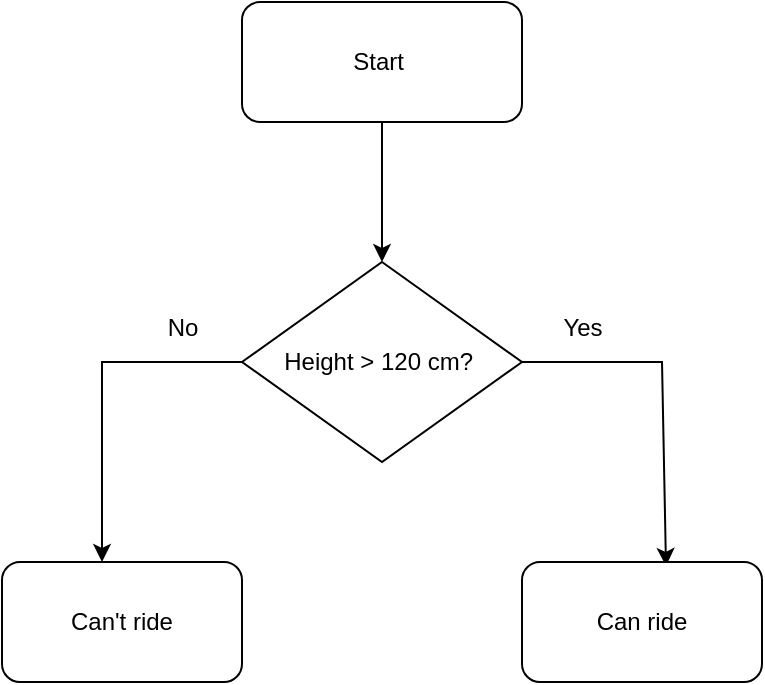 <mxfile version="23.1.1" type="github">
  <diagram name="Page-1" id="LkftjK5YyfBrYWC6ADFu">
    <mxGraphModel dx="794" dy="446" grid="1" gridSize="10" guides="1" tooltips="1" connect="1" arrows="1" fold="1" page="1" pageScale="1" pageWidth="850" pageHeight="1100" math="0" shadow="0">
      <root>
        <mxCell id="0" />
        <mxCell id="1" parent="0" />
        <mxCell id="tzMduCRQQmyEShlH8u4_-1" value="Start&amp;nbsp;" style="rounded=1;whiteSpace=wrap;html=1;" parent="1" vertex="1">
          <mxGeometry x="310" y="40" width="140" height="60" as="geometry" />
        </mxCell>
        <mxCell id="qmo9WzNl7AIhIgYP_0lB-1" value="" style="endArrow=classic;html=1;rounded=0;" edge="1" parent="1" target="qmo9WzNl7AIhIgYP_0lB-2">
          <mxGeometry width="50" height="50" relative="1" as="geometry">
            <mxPoint x="380" y="100" as="sourcePoint" />
            <mxPoint x="381" y="200" as="targetPoint" />
          </mxGeometry>
        </mxCell>
        <mxCell id="qmo9WzNl7AIhIgYP_0lB-2" value="Height &amp;gt; 120 cm?&amp;nbsp;" style="rhombus;whiteSpace=wrap;html=1;" vertex="1" parent="1">
          <mxGeometry x="310" y="170" width="140" height="100" as="geometry" />
        </mxCell>
        <mxCell id="qmo9WzNl7AIhIgYP_0lB-3" value="" style="endArrow=classic;html=1;rounded=0;exitX=1;exitY=0.5;exitDx=0;exitDy=0;entryX=0.6;entryY=0.033;entryDx=0;entryDy=0;entryPerimeter=0;" edge="1" parent="1" source="qmo9WzNl7AIhIgYP_0lB-2" target="qmo9WzNl7AIhIgYP_0lB-6">
          <mxGeometry width="50" height="50" relative="1" as="geometry">
            <mxPoint x="460" y="230" as="sourcePoint" />
            <mxPoint x="540" y="320" as="targetPoint" />
            <Array as="points">
              <mxPoint x="520" y="220" />
            </Array>
          </mxGeometry>
        </mxCell>
        <mxCell id="qmo9WzNl7AIhIgYP_0lB-4" value="" style="endArrow=classic;html=1;rounded=0;exitX=0;exitY=0.5;exitDx=0;exitDy=0;" edge="1" parent="1" source="qmo9WzNl7AIhIgYP_0lB-2">
          <mxGeometry width="50" height="50" relative="1" as="geometry">
            <mxPoint x="380" y="260" as="sourcePoint" />
            <mxPoint x="240" y="320" as="targetPoint" />
            <Array as="points">
              <mxPoint x="240" y="220" />
            </Array>
          </mxGeometry>
        </mxCell>
        <mxCell id="qmo9WzNl7AIhIgYP_0lB-5" value="Can&#39;t ride" style="rounded=1;whiteSpace=wrap;html=1;" vertex="1" parent="1">
          <mxGeometry x="190" y="320" width="120" height="60" as="geometry" />
        </mxCell>
        <mxCell id="qmo9WzNl7AIhIgYP_0lB-6" value="Can ride" style="rounded=1;whiteSpace=wrap;html=1;" vertex="1" parent="1">
          <mxGeometry x="450" y="320" width="120" height="60" as="geometry" />
        </mxCell>
        <mxCell id="qmo9WzNl7AIhIgYP_0lB-7" value="Yes" style="text;html=1;align=center;verticalAlign=middle;resizable=0;points=[];autosize=1;strokeColor=none;fillColor=none;" vertex="1" parent="1">
          <mxGeometry x="460" y="188" width="40" height="30" as="geometry" />
        </mxCell>
        <mxCell id="qmo9WzNl7AIhIgYP_0lB-8" value="No" style="text;html=1;align=center;verticalAlign=middle;resizable=0;points=[];autosize=1;strokeColor=none;fillColor=none;" vertex="1" parent="1">
          <mxGeometry x="260" y="188" width="40" height="30" as="geometry" />
        </mxCell>
      </root>
    </mxGraphModel>
  </diagram>
</mxfile>
